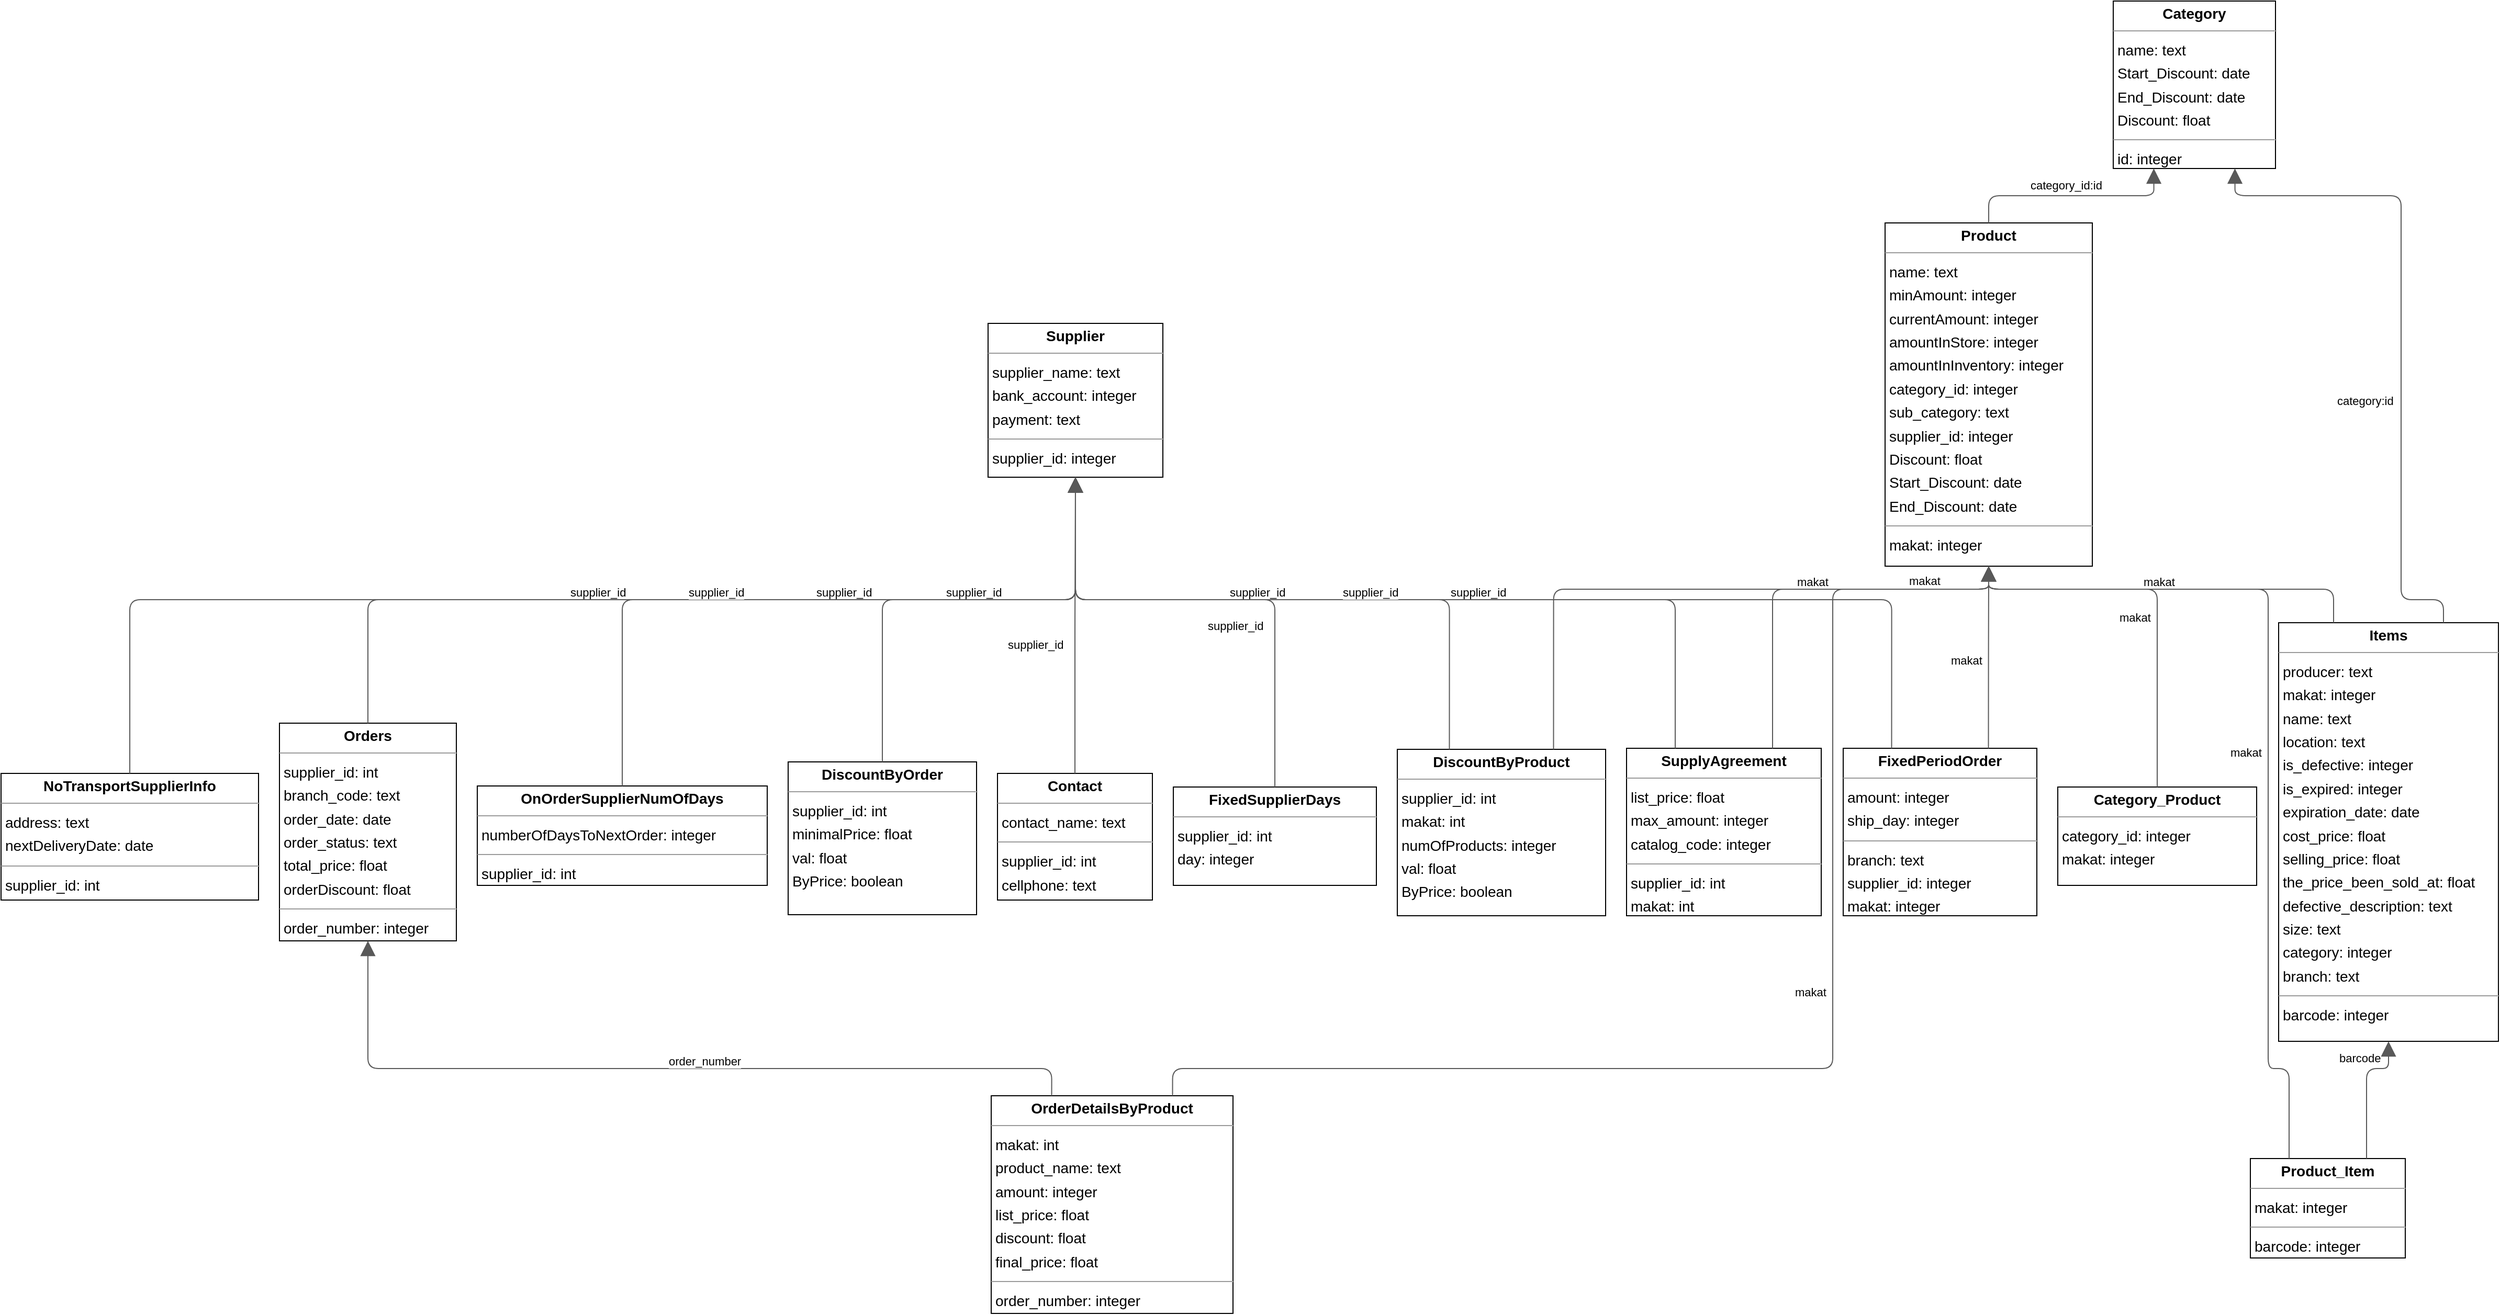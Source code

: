 <mxGraphModel dx="0" dy="0" grid="1" gridSize="10" guides="1" tooltips="1" connect="1" arrows="1" fold="1" page="0" pageScale="1" background="none" math="0" shadow="0">
  <root>
    <mxCell id="0" />
    <mxCell id="1" parent="0" />
    <mxCell id="node7" parent="1" vertex="1" value="&lt;p style=&quot;margin:0px;margin-top:4px;text-align:center;&quot;&gt;&lt;b&gt;Category&lt;/b&gt;&lt;/p&gt;&lt;hr size=&quot;1&quot;/&gt;&lt;p style=&quot;margin:0 0 0 4px;line-height:1.6;&quot;&gt; name: text&lt;br/&gt; Start_Discount: date&lt;br/&gt; End_Discount: date&lt;br/&gt; Discount: float&lt;/p&gt;&lt;hr size=&quot;1&quot;/&gt;&lt;p style=&quot;margin:0 0 0 4px;line-height:1.6;&quot;&gt; id: integer&lt;/p&gt;" style="verticalAlign=top;align=left;overflow=fill;fontSize=14;fontFamily=Helvetica;html=1;rounded=0;shadow=0;comic=0;labelBackgroundColor=none;strokeWidth=1;">
      <mxGeometry x="1879" y="-200" width="155" height="160" as="geometry" />
    </mxCell>
    <mxCell id="node4" parent="1" vertex="1" value="&lt;p style=&quot;margin:0px;margin-top:4px;text-align:center;&quot;&gt;&lt;b&gt;Category_Product&lt;/b&gt;&lt;/p&gt;&lt;hr size=&quot;1&quot;/&gt;&lt;p style=&quot;margin:0 0 0 4px;line-height:1.6;&quot;&gt; category_id: integer&lt;br/&gt; makat: integer&lt;/p&gt;" style="verticalAlign=top;align=left;overflow=fill;fontSize=14;fontFamily=Helvetica;html=1;rounded=0;shadow=0;comic=0;labelBackgroundColor=none;strokeWidth=1;">
      <mxGeometry x="1826" y="551" width="190" height="94" as="geometry" />
    </mxCell>
    <mxCell id="node10" parent="1" vertex="1" value="&lt;p style=&quot;margin:0px;margin-top:4px;text-align:center;&quot;&gt;&lt;b&gt;Contact&lt;/b&gt;&lt;/p&gt;&lt;hr size=&quot;1&quot;/&gt;&lt;p style=&quot;margin:0 0 0 4px;line-height:1.6;&quot;&gt; contact_name: text&lt;/p&gt;&lt;hr size=&quot;1&quot;/&gt;&lt;p style=&quot;margin:0 0 0 4px;line-height:1.6;&quot;&gt; supplier_id: int&lt;br/&gt; cellphone: text&lt;/p&gt;" style="verticalAlign=top;align=left;overflow=fill;fontSize=14;fontFamily=Helvetica;html=1;rounded=0;shadow=0;comic=0;labelBackgroundColor=none;strokeWidth=1;">
      <mxGeometry x="813" y="538" width="148" height="121" as="geometry" />
    </mxCell>
    <mxCell id="node15" parent="1" vertex="1" value="&lt;p style=&quot;margin:0px;margin-top:4px;text-align:center;&quot;&gt;&lt;b&gt;DiscountByOrder&lt;/b&gt;&lt;/p&gt;&lt;hr size=&quot;1&quot;/&gt;&lt;p style=&quot;margin:0 0 0 4px;line-height:1.6;&quot;&gt; supplier_id: int&lt;br/&gt; minimalPrice: float&lt;br/&gt; val: float&lt;br/&gt; ByPrice: boolean&lt;/p&gt;" style="verticalAlign=top;align=left;overflow=fill;fontSize=14;fontFamily=Helvetica;html=1;rounded=0;shadow=0;comic=0;labelBackgroundColor=none;strokeWidth=1;">
      <mxGeometry x="613" y="527" width="180" height="146" as="geometry" />
    </mxCell>
    <mxCell id="node11" parent="1" vertex="1" value="&lt;p style=&quot;margin:0px;margin-top:4px;text-align:center;&quot;&gt;&lt;b&gt;DiscountByProduct&lt;/b&gt;&lt;/p&gt;&lt;hr size=&quot;1&quot;/&gt;&lt;p style=&quot;margin:0 0 0 4px;line-height:1.6;&quot;&gt; supplier_id: int&lt;br/&gt; makat: int&lt;br/&gt; numOfProducts: integer&lt;br/&gt; val: float&lt;br/&gt; ByPrice: boolean&lt;/p&gt;" style="verticalAlign=top;align=left;overflow=fill;fontSize=14;fontFamily=Helvetica;html=1;rounded=0;shadow=0;comic=0;labelBackgroundColor=none;strokeWidth=1;">
      <mxGeometry x="1195" y="515" width="199" height="159" as="geometry" />
    </mxCell>
    <mxCell id="node9" parent="1" vertex="1" value="&lt;p style=&quot;margin:0px;margin-top:4px;text-align:center;&quot;&gt;&lt;b&gt;FixedPeriodOrder&lt;/b&gt;&lt;/p&gt;&lt;hr size=&quot;1&quot;/&gt;&lt;p style=&quot;margin:0 0 0 4px;line-height:1.6;&quot;&gt; amount: integer&lt;br/&gt; ship_day: integer&lt;/p&gt;&lt;hr size=&quot;1&quot;/&gt;&lt;p style=&quot;margin:0 0 0 4px;line-height:1.6;&quot;&gt; branch: text&lt;br/&gt; supplier_id: integer&lt;br/&gt; makat: integer&lt;/p&gt;" style="verticalAlign=top;align=left;overflow=fill;fontSize=14;fontFamily=Helvetica;html=1;rounded=0;shadow=0;comic=0;labelBackgroundColor=none;strokeWidth=1;">
      <mxGeometry x="1621" y="514" width="185" height="160" as="geometry" />
    </mxCell>
    <mxCell id="node3" parent="1" vertex="1" value="&lt;p style=&quot;margin:0px;margin-top:4px;text-align:center;&quot;&gt;&lt;b&gt;FixedSupplierDays&lt;/b&gt;&lt;/p&gt;&lt;hr size=&quot;1&quot;/&gt;&lt;p style=&quot;margin:0 0 0 4px;line-height:1.6;&quot;&gt; supplier_id: int&lt;br/&gt; day: integer&lt;/p&gt;" style="verticalAlign=top;align=left;overflow=fill;fontSize=14;fontFamily=Helvetica;html=1;rounded=0;shadow=0;comic=0;labelBackgroundColor=none;strokeWidth=1;">
      <mxGeometry x="981" y="551" width="194" height="94" as="geometry" />
    </mxCell>
    <mxCell id="node5" parent="1" vertex="1" value="&lt;p style=&quot;margin:0px;margin-top:4px;text-align:center;&quot;&gt;&lt;b&gt;Items&lt;/b&gt;&lt;/p&gt;&lt;hr size=&quot;1&quot;/&gt;&lt;p style=&quot;margin:0 0 0 4px;line-height:1.6;&quot;&gt; producer: text&lt;br/&gt; makat: integer&lt;br/&gt; name: text&lt;br/&gt; location: text&lt;br/&gt; is_defective: integer&lt;br/&gt; is_expired: integer&lt;br/&gt; expiration_date: date&lt;br/&gt; cost_price: float&lt;br/&gt; selling_price: float&lt;br/&gt; the_price_been_sold_at: float&lt;br/&gt; defective_description: text&lt;br/&gt; size: text&lt;br/&gt; category: integer&lt;br/&gt; branch: text&lt;/p&gt;&lt;hr size=&quot;1&quot;/&gt;&lt;p style=&quot;margin:0 0 0 4px;line-height:1.6;&quot;&gt; barcode: integer&lt;/p&gt;" style="verticalAlign=top;align=left;overflow=fill;fontSize=14;fontFamily=Helvetica;html=1;rounded=0;shadow=0;comic=0;labelBackgroundColor=none;strokeWidth=1;">
      <mxGeometry x="2037" y="394" width="210" height="400" as="geometry" />
    </mxCell>
    <mxCell id="node14" parent="1" vertex="1" value="&lt;p style=&quot;margin:0px;margin-top:4px;text-align:center;&quot;&gt;&lt;b&gt;NoTransportSupplierInfo&lt;/b&gt;&lt;/p&gt;&lt;hr size=&quot;1&quot;/&gt;&lt;p style=&quot;margin:0 0 0 4px;line-height:1.6;&quot;&gt; address: text&lt;br/&gt; nextDeliveryDate: date&lt;/p&gt;&lt;hr size=&quot;1&quot;/&gt;&lt;p style=&quot;margin:0 0 0 4px;line-height:1.6;&quot;&gt; supplier_id: int&lt;/p&gt;" style="verticalAlign=top;align=left;overflow=fill;fontSize=14;fontFamily=Helvetica;html=1;rounded=0;shadow=0;comic=0;labelBackgroundColor=none;strokeWidth=1;">
      <mxGeometry x="-139" y="538" width="246" height="121" as="geometry" />
    </mxCell>
    <mxCell id="node13" parent="1" vertex="1" value="&lt;p style=&quot;margin:0px;margin-top:4px;text-align:center;&quot;&gt;&lt;b&gt;OnOrderSupplierNumOfDays&lt;/b&gt;&lt;/p&gt;&lt;hr size=&quot;1&quot;/&gt;&lt;p style=&quot;margin:0 0 0 4px;line-height:1.6;&quot;&gt; numberOfDaysToNextOrder: integer&lt;/p&gt;&lt;hr size=&quot;1&quot;/&gt;&lt;p style=&quot;margin:0 0 0 4px;line-height:1.6;&quot;&gt; supplier_id: int&lt;/p&gt;" style="verticalAlign=top;align=left;overflow=fill;fontSize=14;fontFamily=Helvetica;html=1;rounded=0;shadow=0;comic=0;labelBackgroundColor=none;strokeWidth=1;">
      <mxGeometry x="316" y="550" width="277" height="95" as="geometry" />
    </mxCell>
    <mxCell id="node12" parent="1" vertex="1" value="&lt;p style=&quot;margin:0px;margin-top:4px;text-align:center;&quot;&gt;&lt;b&gt;OrderDetailsByProduct&lt;/b&gt;&lt;/p&gt;&lt;hr size=&quot;1&quot;/&gt;&lt;p style=&quot;margin:0 0 0 4px;line-height:1.6;&quot;&gt; makat: int&lt;br/&gt; product_name: text&lt;br/&gt; amount: integer&lt;br/&gt; list_price: float&lt;br/&gt; discount: float&lt;br/&gt; final_price: float&lt;/p&gt;&lt;hr size=&quot;1&quot;/&gt;&lt;p style=&quot;margin:0 0 0 4px;line-height:1.6;&quot;&gt; order_number: integer&lt;/p&gt;" style="verticalAlign=top;align=left;overflow=fill;fontSize=14;fontFamily=Helvetica;html=1;rounded=0;shadow=0;comic=0;labelBackgroundColor=none;strokeWidth=1;">
      <mxGeometry x="807" y="846" width="231" height="208" as="geometry" />
    </mxCell>
    <mxCell id="node0" parent="1" vertex="1" value="&lt;p style=&quot;margin:0px;margin-top:4px;text-align:center;&quot;&gt;&lt;b&gt;Orders&lt;/b&gt;&lt;/p&gt;&lt;hr size=&quot;1&quot;/&gt;&lt;p style=&quot;margin:0 0 0 4px;line-height:1.6;&quot;&gt; supplier_id: int&lt;br/&gt; branch_code: text&lt;br/&gt; order_date: date&lt;br/&gt; order_status: text&lt;br/&gt; total_price: float&lt;br/&gt; orderDiscount: float&lt;/p&gt;&lt;hr size=&quot;1&quot;/&gt;&lt;p style=&quot;margin:0 0 0 4px;line-height:1.6;&quot;&gt; order_number: integer&lt;/p&gt;" style="verticalAlign=top;align=left;overflow=fill;fontSize=14;fontFamily=Helvetica;html=1;rounded=0;shadow=0;comic=0;labelBackgroundColor=none;strokeWidth=1;">
      <mxGeometry x="127" y="490" width="169" height="208" as="geometry" />
    </mxCell>
    <mxCell id="node2" parent="1" vertex="1" value="&lt;p style=&quot;margin:0px;margin-top:4px;text-align:center;&quot;&gt;&lt;b&gt;Product&lt;/b&gt;&lt;/p&gt;&lt;hr size=&quot;1&quot;/&gt;&lt;p style=&quot;margin:0 0 0 4px;line-height:1.6;&quot;&gt; name: text&lt;br/&gt; minAmount: integer&lt;br/&gt; currentAmount: integer&lt;br/&gt; amountInStore: integer&lt;br/&gt; amountInInventory: integer&lt;br/&gt; category_id: integer&lt;br/&gt; sub_category: text&lt;br/&gt; supplier_id: integer&lt;br/&gt; Discount: float&lt;br/&gt; Start_Discount: date&lt;br/&gt; End_Discount: date&lt;/p&gt;&lt;hr size=&quot;1&quot;/&gt;&lt;p style=&quot;margin:0 0 0 4px;line-height:1.6;&quot;&gt; makat: integer&lt;/p&gt;" style="verticalAlign=top;align=left;overflow=fill;fontSize=14;fontFamily=Helvetica;html=1;rounded=0;shadow=0;comic=0;labelBackgroundColor=none;strokeWidth=1;">
      <mxGeometry x="1661" y="12" width="198" height="328" as="geometry" />
    </mxCell>
    <mxCell id="node8" parent="1" vertex="1" value="&lt;p style=&quot;margin:0px;margin-top:4px;text-align:center;&quot;&gt;&lt;b&gt;Product_Item&lt;/b&gt;&lt;/p&gt;&lt;hr size=&quot;1&quot;/&gt;&lt;p style=&quot;margin:0 0 0 4px;line-height:1.6;&quot;&gt; makat: integer&lt;/p&gt;&lt;hr size=&quot;1&quot;/&gt;&lt;p style=&quot;margin:0 0 0 4px;line-height:1.6;&quot;&gt; barcode: integer&lt;/p&gt;" style="verticalAlign=top;align=left;overflow=fill;fontSize=14;fontFamily=Helvetica;html=1;rounded=0;shadow=0;comic=0;labelBackgroundColor=none;strokeWidth=1;">
      <mxGeometry x="2010" y="906" width="148" height="95" as="geometry" />
    </mxCell>
    <mxCell id="node6" parent="1" vertex="1" value="&lt;p style=&quot;margin:0px;margin-top:4px;text-align:center;&quot;&gt;&lt;b&gt;Supplier&lt;/b&gt;&lt;/p&gt;&lt;hr size=&quot;1&quot;/&gt;&lt;p style=&quot;margin:0 0 0 4px;line-height:1.6;&quot;&gt; supplier_name: text&lt;br/&gt; bank_account: integer&lt;br/&gt; payment: text&lt;/p&gt;&lt;hr size=&quot;1&quot;/&gt;&lt;p style=&quot;margin:0 0 0 4px;line-height:1.6;&quot;&gt; supplier_id: integer&lt;/p&gt;" style="verticalAlign=top;align=left;overflow=fill;fontSize=14;fontFamily=Helvetica;html=1;rounded=0;shadow=0;comic=0;labelBackgroundColor=none;strokeWidth=1;">
      <mxGeometry x="804" y="108" width="167" height="147" as="geometry" />
    </mxCell>
    <mxCell id="node1" parent="1" vertex="1" value="&lt;p style=&quot;margin:0px;margin-top:4px;text-align:center;&quot;&gt;&lt;b&gt;SupplyAgreement&lt;/b&gt;&lt;/p&gt;&lt;hr size=&quot;1&quot;/&gt;&lt;p style=&quot;margin:0 0 0 4px;line-height:1.6;&quot;&gt; list_price: float&lt;br/&gt; max_amount: integer&lt;br/&gt; catalog_code: integer&lt;/p&gt;&lt;hr size=&quot;1&quot;/&gt;&lt;p style=&quot;margin:0 0 0 4px;line-height:1.6;&quot;&gt; supplier_id: int&lt;br/&gt; makat: int&lt;/p&gt;" style="verticalAlign=top;align=left;overflow=fill;fontSize=14;fontFamily=Helvetica;html=1;rounded=0;shadow=0;comic=0;labelBackgroundColor=none;strokeWidth=1;">
      <mxGeometry x="1414" y="514" width="186" height="160" as="geometry" />
    </mxCell>
    <mxCell id="edge11" edge="1" value="" parent="1" source="node4" target="node2" style="html=1;rounded=1;edgeStyle=orthogonalEdgeStyle;dashed=0;startArrow=none;endArrow=block;endSize=12;strokeColor=#595959;exitX=0.500;exitY=0.001;exitDx=0;exitDy=0;entryX=0.500;entryY=1.000;entryDx=0;entryDy=0;">
      <mxGeometry width="50" height="50" relative="1" as="geometry">
        <Array as="points">
          <mxPoint x="1921" y="362" />
          <mxPoint x="1760" y="362" />
        </Array>
      </mxGeometry>
    </mxCell>
    <mxCell id="label68" parent="edge11" vertex="1" connectable="0" value="makat" style="edgeLabel;resizable=0;html=1;align=left;verticalAlign=top;strokeColor=default;">
      <mxGeometry x="1883" y="376" as="geometry" />
    </mxCell>
    <mxCell id="edge1" edge="1" value="" parent="1" source="node10" target="node6" style="html=1;rounded=1;edgeStyle=orthogonalEdgeStyle;dashed=0;startArrow=none;endArrow=block;endSize=12;strokeColor=#595959;exitX=0.500;exitY=0.000;exitDx=0;exitDy=0;entryX=0.500;entryY=1.000;entryDx=0;entryDy=0;">
      <mxGeometry width="50" height="50" relative="1" as="geometry">
        <Array as="points" />
      </mxGeometry>
    </mxCell>
    <mxCell id="label8" parent="edge1" vertex="1" connectable="0" value="supplier_id" style="edgeLabel;resizable=0;html=1;align=left;verticalAlign=top;strokeColor=default;">
      <mxGeometry x="821" y="402" as="geometry" />
    </mxCell>
    <mxCell id="edge12" edge="1" value="" parent="1" source="node15" target="node6" style="html=1;rounded=1;edgeStyle=orthogonalEdgeStyle;dashed=0;startArrow=none;endArrow=block;endSize=12;strokeColor=#595959;exitX=0.500;exitY=0.000;exitDx=0;exitDy=0;entryX=0.500;entryY=1.000;entryDx=0;entryDy=0;">
      <mxGeometry width="50" height="50" relative="1" as="geometry">
        <Array as="points">
          <mxPoint x="703" y="372" />
          <mxPoint x="887" y="372" />
        </Array>
      </mxGeometry>
    </mxCell>
    <mxCell id="label74" parent="edge12" vertex="1" connectable="0" value="supplier_id" style="edgeLabel;resizable=0;html=1;align=left;verticalAlign=top;strokeColor=default;">
      <mxGeometry x="762" y="352" as="geometry" />
    </mxCell>
    <mxCell id="edge17" edge="1" value="" parent="1" source="node11" target="node2" style="html=1;rounded=1;edgeStyle=orthogonalEdgeStyle;dashed=0;startArrow=none;endArrow=block;endSize=12;strokeColor=#595959;exitX=0.750;exitY=0.000;exitDx=0;exitDy=0;entryX=0.500;entryY=1.000;entryDx=0;entryDy=0;">
      <mxGeometry width="50" height="50" relative="1" as="geometry">
        <Array as="points">
          <mxPoint x="1344" y="362" />
          <mxPoint x="1760" y="362" />
        </Array>
      </mxGeometry>
    </mxCell>
    <mxCell id="label104" parent="edge17" vertex="1" connectable="0" value="makat" style="edgeLabel;resizable=0;html=1;align=left;verticalAlign=top;strokeColor=default;">
      <mxGeometry x="1575" y="342" as="geometry" />
    </mxCell>
    <mxCell id="edge4" edge="1" value="" parent="1" source="node11" target="node6" style="html=1;rounded=1;edgeStyle=orthogonalEdgeStyle;dashed=0;startArrow=none;endArrow=block;endSize=12;strokeColor=#595959;exitX=0.250;exitY=0.000;exitDx=0;exitDy=0;entryX=0.500;entryY=1.000;entryDx=0;entryDy=0;">
      <mxGeometry width="50" height="50" relative="1" as="geometry">
        <Array as="points">
          <mxPoint x="1245" y="372" />
          <mxPoint x="887" y="372" />
        </Array>
      </mxGeometry>
    </mxCell>
    <mxCell id="label26" parent="edge4" vertex="1" connectable="0" value="supplier_id" style="edgeLabel;resizable=0;html=1;align=left;verticalAlign=top;strokeColor=default;">
      <mxGeometry x="1033" y="352" as="geometry" />
    </mxCell>
    <mxCell id="edge3" edge="1" value="" parent="1" source="node9" target="node2" style="html=1;rounded=1;edgeStyle=orthogonalEdgeStyle;dashed=0;startArrow=none;endArrow=block;endSize=12;strokeColor=#595959;exitX=0.750;exitY=0.000;exitDx=0;exitDy=0;entryX=0.500;entryY=1.000;entryDx=0;entryDy=0;">
      <mxGeometry width="50" height="50" relative="1" as="geometry">
        <Array as="points" />
      </mxGeometry>
    </mxCell>
    <mxCell id="label20" parent="edge3" vertex="1" connectable="0" value="makat" style="edgeLabel;resizable=0;html=1;align=left;verticalAlign=top;strokeColor=default;">
      <mxGeometry x="1722" y="417" as="geometry" />
    </mxCell>
    <mxCell id="edge7" edge="1" value="" parent="1" source="node9" target="node6" style="html=1;rounded=1;edgeStyle=orthogonalEdgeStyle;dashed=0;startArrow=none;endArrow=block;endSize=12;strokeColor=#595959;exitX=0.250;exitY=0.000;exitDx=0;exitDy=0;entryX=0.500;entryY=1.000;entryDx=0;entryDy=0;">
      <mxGeometry width="50" height="50" relative="1" as="geometry">
        <Array as="points">
          <mxPoint x="1667" y="372" />
          <mxPoint x="887" y="372" />
        </Array>
      </mxGeometry>
    </mxCell>
    <mxCell id="label44" parent="edge7" vertex="1" connectable="0" value="supplier_id" style="edgeLabel;resizable=0;html=1;align=left;verticalAlign=top;strokeColor=default;">
      <mxGeometry x="1244" y="352" as="geometry" />
    </mxCell>
    <mxCell id="edge19" edge="1" value="" parent="1" source="node3" target="node6" style="html=1;rounded=1;edgeStyle=orthogonalEdgeStyle;dashed=0;startArrow=none;endArrow=block;endSize=12;strokeColor=#595959;exitX=0.500;exitY=0.001;exitDx=0;exitDy=0;entryX=0.500;entryY=1.000;entryDx=0;entryDy=0;">
      <mxGeometry width="50" height="50" relative="1" as="geometry">
        <Array as="points">
          <mxPoint x="1078" y="372" />
          <mxPoint x="887" y="372" />
        </Array>
      </mxGeometry>
    </mxCell>
    <mxCell id="label116" parent="edge19" vertex="1" connectable="0" value="supplier_id" style="edgeLabel;resizable=0;html=1;align=left;verticalAlign=top;strokeColor=default;">
      <mxGeometry x="1012" y="384" as="geometry" />
    </mxCell>
    <mxCell id="edge15" edge="1" value="" parent="1" source="node5" target="node7" style="html=1;rounded=1;edgeStyle=orthogonalEdgeStyle;dashed=0;startArrow=none;endArrow=block;endSize=12;strokeColor=#595959;exitX=0.750;exitY=0.000;exitDx=0;exitDy=0;entryX=0.750;entryY=1.000;entryDx=0;entryDy=0;">
      <mxGeometry width="50" height="50" relative="1" as="geometry">
        <Array as="points">
          <mxPoint x="2195" y="372" />
          <mxPoint x="2154" y="372" />
          <mxPoint x="2154" y="-14" />
          <mxPoint x="1995" y="-14" />
        </Array>
      </mxGeometry>
    </mxCell>
    <mxCell id="label92" parent="edge15" vertex="1" connectable="0" value="category:id" style="edgeLabel;resizable=0;html=1;align=left;verticalAlign=top;strokeColor=default;">
      <mxGeometry x="2091" y="169" as="geometry" />
    </mxCell>
    <mxCell id="edge2" edge="1" value="" parent="1" source="node5" target="node2" style="html=1;rounded=1;edgeStyle=orthogonalEdgeStyle;dashed=0;startArrow=none;endArrow=block;endSize=12;strokeColor=#595959;exitX=0.250;exitY=0.000;exitDx=0;exitDy=0;entryX=0.500;entryY=1.000;entryDx=0;entryDy=0;">
      <mxGeometry width="50" height="50" relative="1" as="geometry">
        <Array as="points">
          <mxPoint x="2090" y="362" />
          <mxPoint x="1760" y="362" />
        </Array>
      </mxGeometry>
    </mxCell>
    <mxCell id="label14" parent="edge2" vertex="1" connectable="0" value="makat" style="edgeLabel;resizable=0;html=1;align=left;verticalAlign=top;strokeColor=default;">
      <mxGeometry x="1906" y="342" as="geometry" />
    </mxCell>
    <mxCell id="edge14" edge="1" value="" parent="1" source="node14" target="node6" style="html=1;rounded=1;edgeStyle=orthogonalEdgeStyle;dashed=0;startArrow=none;endArrow=block;endSize=12;strokeColor=#595959;exitX=0.500;exitY=0.000;exitDx=0;exitDy=0;entryX=0.500;entryY=1.000;entryDx=0;entryDy=0;">
      <mxGeometry width="50" height="50" relative="1" as="geometry">
        <Array as="points">
          <mxPoint x="-16" y="372" />
          <mxPoint x="887" y="372" />
        </Array>
      </mxGeometry>
    </mxCell>
    <mxCell id="label86" parent="edge14" vertex="1" connectable="0" value="supplier_id" style="edgeLabel;resizable=0;html=1;align=left;verticalAlign=top;strokeColor=default;">
      <mxGeometry x="403" y="352" as="geometry" />
    </mxCell>
    <mxCell id="edge16" edge="1" value="" parent="1" source="node13" target="node6" style="html=1;rounded=1;edgeStyle=orthogonalEdgeStyle;dashed=0;startArrow=none;endArrow=block;endSize=12;strokeColor=#595959;exitX=0.500;exitY=0.000;exitDx=0;exitDy=0;entryX=0.500;entryY=1.000;entryDx=0;entryDy=0;">
      <mxGeometry width="50" height="50" relative="1" as="geometry">
        <Array as="points">
          <mxPoint x="455" y="372" />
          <mxPoint x="887" y="372" />
        </Array>
      </mxGeometry>
    </mxCell>
    <mxCell id="label98" parent="edge16" vertex="1" connectable="0" value="supplier_id" style="edgeLabel;resizable=0;html=1;align=left;verticalAlign=top;strokeColor=default;">
      <mxGeometry x="638" y="352" as="geometry" />
    </mxCell>
    <mxCell id="edge6" edge="1" value="" parent="1" source="node12" target="node0" style="html=1;rounded=1;edgeStyle=orthogonalEdgeStyle;dashed=0;startArrow=none;endArrow=block;endSize=12;strokeColor=#595959;exitX=0.250;exitY=0.000;exitDx=0;exitDy=0;entryX=0.500;entryY=1.000;entryDx=0;entryDy=0;">
      <mxGeometry width="50" height="50" relative="1" as="geometry">
        <Array as="points">
          <mxPoint x="865" y="820" />
          <mxPoint x="212" y="820" />
        </Array>
      </mxGeometry>
    </mxCell>
    <mxCell id="label38" parent="edge6" vertex="1" connectable="0" value="order_number" style="edgeLabel;resizable=0;html=1;align=left;verticalAlign=top;strokeColor=default;">
      <mxGeometry x="497" y="800" as="geometry" />
    </mxCell>
    <mxCell id="edge13" edge="1" value="" parent="1" source="node12" target="node2" style="html=1;rounded=1;edgeStyle=orthogonalEdgeStyle;dashed=0;startArrow=none;endArrow=block;endSize=12;strokeColor=#595959;exitX=0.750;exitY=0.000;exitDx=0;exitDy=0;entryX=0.500;entryY=1.000;entryDx=0;entryDy=0;">
      <mxGeometry width="50" height="50" relative="1" as="geometry">
        <Array as="points">
          <mxPoint x="980" y="820" />
          <mxPoint x="1611" y="820" />
          <mxPoint x="1611" y="362" />
          <mxPoint x="1760" y="362" />
        </Array>
      </mxGeometry>
    </mxCell>
    <mxCell id="label80" parent="edge13" vertex="1" connectable="0" value="makat" style="edgeLabel;resizable=0;html=1;align=left;verticalAlign=top;strokeColor=default;">
      <mxGeometry x="1573" y="734" as="geometry" />
    </mxCell>
    <mxCell id="edge18" edge="1" value="" parent="1" source="node0" target="node6" style="html=1;rounded=1;edgeStyle=orthogonalEdgeStyle;dashed=0;startArrow=none;endArrow=block;endSize=12;strokeColor=#595959;exitX=0.500;exitY=0.000;exitDx=0;exitDy=0;entryX=0.500;entryY=1.000;entryDx=0;entryDy=0;">
      <mxGeometry width="50" height="50" relative="1" as="geometry">
        <Array as="points">
          <mxPoint x="212" y="372" />
          <mxPoint x="887" y="372" />
        </Array>
      </mxGeometry>
    </mxCell>
    <mxCell id="label110" parent="edge18" vertex="1" connectable="0" value="supplier_id" style="edgeLabel;resizable=0;html=1;align=left;verticalAlign=top;strokeColor=default;">
      <mxGeometry x="516" y="352" as="geometry" />
    </mxCell>
    <mxCell id="edge0" edge="1" value="" parent="1" source="node2" target="node7" style="html=1;rounded=1;edgeStyle=orthogonalEdgeStyle;dashed=0;startArrow=none;endArrow=block;endSize=12;strokeColor=#595959;exitX=0.500;exitY=0.000;exitDx=0;exitDy=0;entryX=0.250;entryY=1.000;entryDx=0;entryDy=0;">
      <mxGeometry width="50" height="50" relative="1" as="geometry">
        <Array as="points">
          <mxPoint x="1760" y="-14" />
          <mxPoint x="1918" y="-14" />
        </Array>
      </mxGeometry>
    </mxCell>
    <mxCell id="label2" parent="edge0" vertex="1" connectable="0" value="category_id:id" style="edgeLabel;resizable=0;html=1;align=left;verticalAlign=top;strokeColor=default;">
      <mxGeometry x="1798" y="-37" as="geometry" />
    </mxCell>
    <mxCell id="edge8" edge="1" value="" parent="1" source="node8" target="node5" style="html=1;rounded=1;edgeStyle=orthogonalEdgeStyle;dashed=0;startArrow=none;endArrow=block;endSize=12;strokeColor=#595959;exitX=0.750;exitY=0.000;exitDx=0;exitDy=0;entryX=0.500;entryY=1.000;entryDx=0;entryDy=0;">
      <mxGeometry width="50" height="50" relative="1" as="geometry">
        <Array as="points">
          <mxPoint x="2121" y="820" />
          <mxPoint x="2142" y="820" />
        </Array>
      </mxGeometry>
    </mxCell>
    <mxCell id="label50" parent="edge8" vertex="1" connectable="0" value="barcode" style="edgeLabel;resizable=0;html=1;align=left;verticalAlign=top;strokeColor=default;">
      <mxGeometry x="2093" y="797" as="geometry" />
    </mxCell>
    <mxCell id="edge10" edge="1" value="" parent="1" source="node8" target="node2" style="html=1;rounded=1;edgeStyle=orthogonalEdgeStyle;dashed=0;startArrow=none;endArrow=block;endSize=12;strokeColor=#595959;exitX=0.250;exitY=0.000;exitDx=0;exitDy=0;entryX=0.500;entryY=1.000;entryDx=0;entryDy=0;">
      <mxGeometry width="50" height="50" relative="1" as="geometry">
        <Array as="points">
          <mxPoint x="2047" y="820" />
          <mxPoint x="2027" y="820" />
          <mxPoint x="2027" y="362" />
          <mxPoint x="1760" y="362" />
        </Array>
      </mxGeometry>
    </mxCell>
    <mxCell id="label62" parent="edge10" vertex="1" connectable="0" value="makat" style="edgeLabel;resizable=0;html=1;align=left;verticalAlign=top;strokeColor=default;">
      <mxGeometry x="1989" y="505" as="geometry" />
    </mxCell>
    <mxCell id="edge5" edge="1" value="" parent="1" source="node1" target="node2" style="html=1;rounded=1;edgeStyle=orthogonalEdgeStyle;dashed=0;startArrow=none;endArrow=block;endSize=12;strokeColor=#595959;exitX=0.750;exitY=0.000;exitDx=0;exitDy=0;entryX=0.500;entryY=1.000;entryDx=0;entryDy=0;">
      <mxGeometry width="50" height="50" relative="1" as="geometry">
        <Array as="points">
          <mxPoint x="1554" y="362" />
          <mxPoint x="1760" y="362" />
        </Array>
      </mxGeometry>
    </mxCell>
    <mxCell id="label32" parent="edge5" vertex="1" connectable="0" value="makat" style="edgeLabel;resizable=0;html=1;align=left;verticalAlign=top;strokeColor=default;">
      <mxGeometry x="1682" y="341" as="geometry" />
    </mxCell>
    <mxCell id="edge9" edge="1" value="" parent="1" source="node1" target="node6" style="html=1;rounded=1;edgeStyle=orthogonalEdgeStyle;dashed=0;startArrow=none;endArrow=block;endSize=12;strokeColor=#595959;exitX=0.250;exitY=0.000;exitDx=0;exitDy=0;entryX=0.500;entryY=1.000;entryDx=0;entryDy=0;">
      <mxGeometry width="50" height="50" relative="1" as="geometry">
        <Array as="points">
          <mxPoint x="1461" y="372" />
          <mxPoint x="887" y="372" />
        </Array>
      </mxGeometry>
    </mxCell>
    <mxCell id="label56" parent="edge9" vertex="1" connectable="0" value="supplier_id" style="edgeLabel;resizable=0;html=1;align=left;verticalAlign=top;strokeColor=default;">
      <mxGeometry x="1141" y="352" as="geometry" />
    </mxCell>
  </root>
</mxGraphModel>